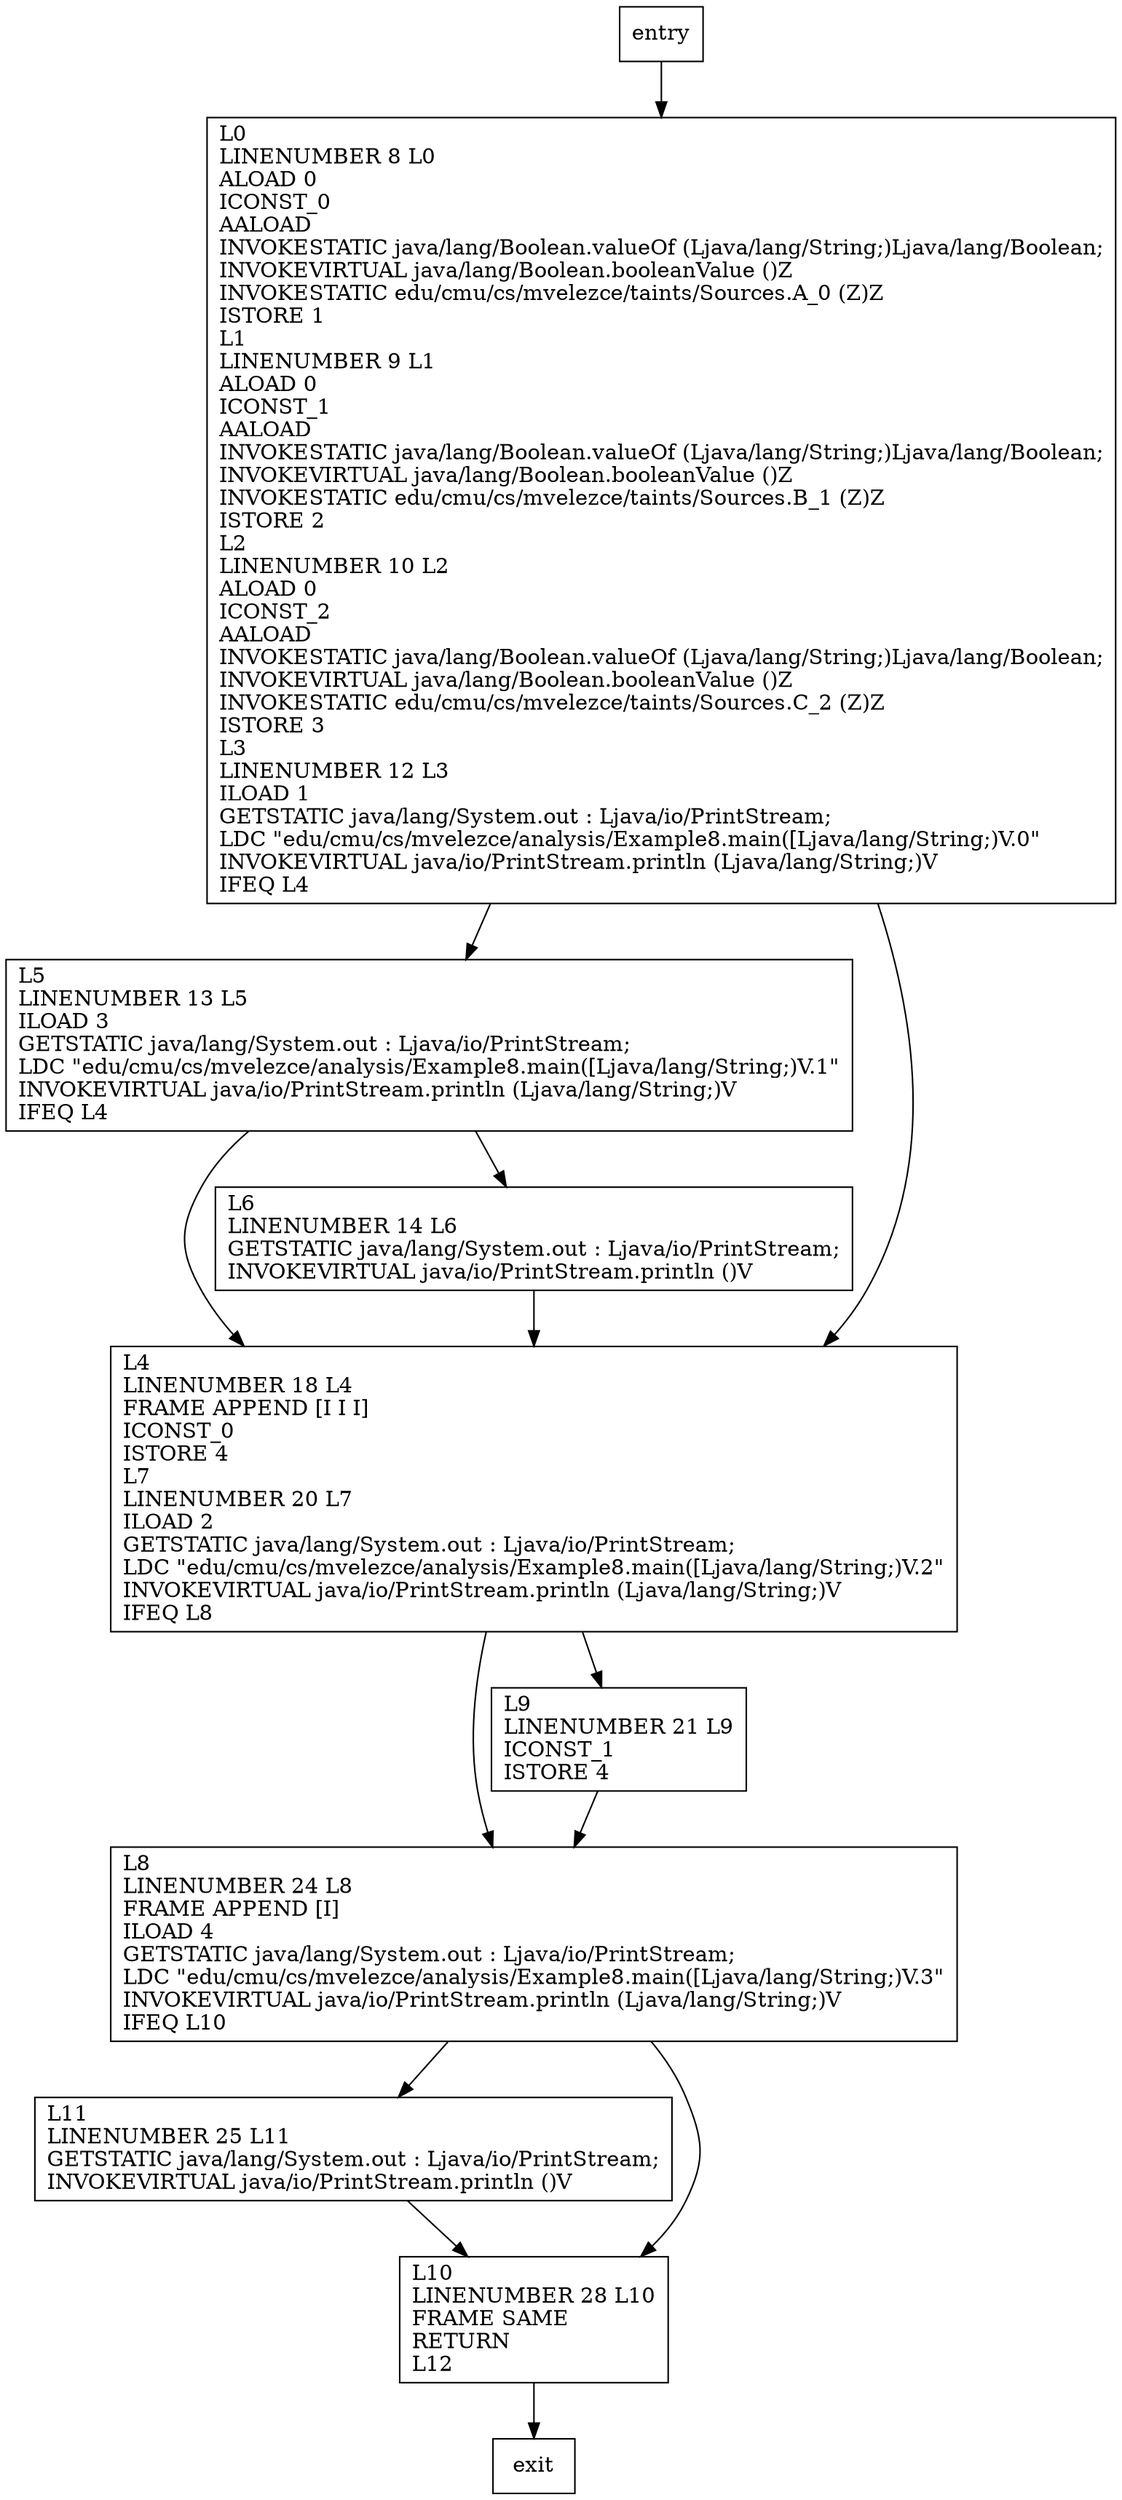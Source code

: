 digraph main {
node [shape=record];
899376395 [label="L8\lLINENUMBER 24 L8\lFRAME APPEND [I]\lILOAD 4\lGETSTATIC java/lang/System.out : Ljava/io/PrintStream;\lLDC \"edu/cmu/cs/mvelezce/analysis/Example8.main([Ljava/lang/String;)V.3\"\lINVOKEVIRTUAL java/io/PrintStream.println (Ljava/lang/String;)V\lIFEQ L10\l"];
421163163 [label="L11\lLINENUMBER 25 L11\lGETSTATIC java/lang/System.out : Ljava/io/PrintStream;\lINVOKEVIRTUAL java/io/PrintStream.println ()V\l"];
438873841 [label="L5\lLINENUMBER 13 L5\lILOAD 3\lGETSTATIC java/lang/System.out : Ljava/io/PrintStream;\lLDC \"edu/cmu/cs/mvelezce/analysis/Example8.main([Ljava/lang/String;)V.1\"\lINVOKEVIRTUAL java/io/PrintStream.println (Ljava/lang/String;)V\lIFEQ L4\l"];
1179093020 [label="L4\lLINENUMBER 18 L4\lFRAME APPEND [I I I]\lICONST_0\lISTORE 4\lL7\lLINENUMBER 20 L7\lILOAD 2\lGETSTATIC java/lang/System.out : Ljava/io/PrintStream;\lLDC \"edu/cmu/cs/mvelezce/analysis/Example8.main([Ljava/lang/String;)V.2\"\lINVOKEVIRTUAL java/io/PrintStream.println (Ljava/lang/String;)V\lIFEQ L8\l"];
1372668833 [label="L0\lLINENUMBER 8 L0\lALOAD 0\lICONST_0\lAALOAD\lINVOKESTATIC java/lang/Boolean.valueOf (Ljava/lang/String;)Ljava/lang/Boolean;\lINVOKEVIRTUAL java/lang/Boolean.booleanValue ()Z\lINVOKESTATIC edu/cmu/cs/mvelezce/taints/Sources.A_0 (Z)Z\lISTORE 1\lL1\lLINENUMBER 9 L1\lALOAD 0\lICONST_1\lAALOAD\lINVOKESTATIC java/lang/Boolean.valueOf (Ljava/lang/String;)Ljava/lang/Boolean;\lINVOKEVIRTUAL java/lang/Boolean.booleanValue ()Z\lINVOKESTATIC edu/cmu/cs/mvelezce/taints/Sources.B_1 (Z)Z\lISTORE 2\lL2\lLINENUMBER 10 L2\lALOAD 0\lICONST_2\lAALOAD\lINVOKESTATIC java/lang/Boolean.valueOf (Ljava/lang/String;)Ljava/lang/Boolean;\lINVOKEVIRTUAL java/lang/Boolean.booleanValue ()Z\lINVOKESTATIC edu/cmu/cs/mvelezce/taints/Sources.C_2 (Z)Z\lISTORE 3\lL3\lLINENUMBER 12 L3\lILOAD 1\lGETSTATIC java/lang/System.out : Ljava/io/PrintStream;\lLDC \"edu/cmu/cs/mvelezce/analysis/Example8.main([Ljava/lang/String;)V.0\"\lINVOKEVIRTUAL java/io/PrintStream.println (Ljava/lang/String;)V\lIFEQ L4\l"];
275150920 [label="L10\lLINENUMBER 28 L10\lFRAME SAME\lRETURN\lL12\l"];
1788545647 [label="L9\lLINENUMBER 21 L9\lICONST_1\lISTORE 4\l"];
1846345504 [label="L6\lLINENUMBER 14 L6\lGETSTATIC java/lang/System.out : Ljava/io/PrintStream;\lINVOKEVIRTUAL java/io/PrintStream.println ()V\l"];
entry;
exit;
899376395 -> 421163163;
899376395 -> 275150920;
entry -> 1372668833;
421163163 -> 275150920;
438873841 -> 1179093020;
438873841 -> 1846345504;
1179093020 -> 899376395;
1179093020 -> 1788545647;
1372668833 -> 438873841;
1372668833 -> 1179093020;
275150920 -> exit;
1788545647 -> 899376395;
1846345504 -> 1179093020;
}
